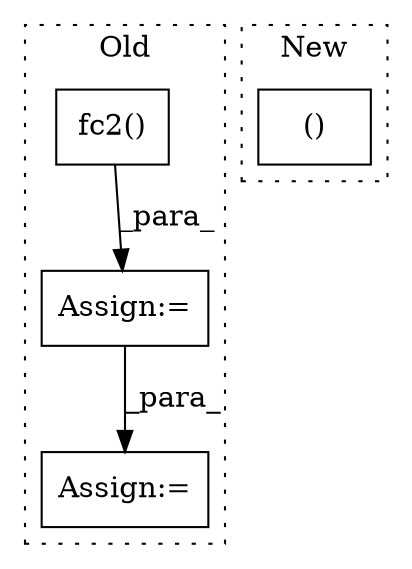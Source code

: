 digraph G {
subgraph cluster0 {
1 [label="fc2()" a="75" s="1052,1062" l="9,1" shape="box"];
3 [label="Assign:=" a="68" s="1635" l="3" shape="box"];
4 [label="Assign:=" a="68" s="1075" l="3" shape="box"];
label = "Old";
style="dotted";
}
subgraph cluster1 {
2 [label="()" a="54" s="1616" l="13" shape="box"];
label = "New";
style="dotted";
}
1 -> 4 [label="_para_"];
4 -> 3 [label="_para_"];
}